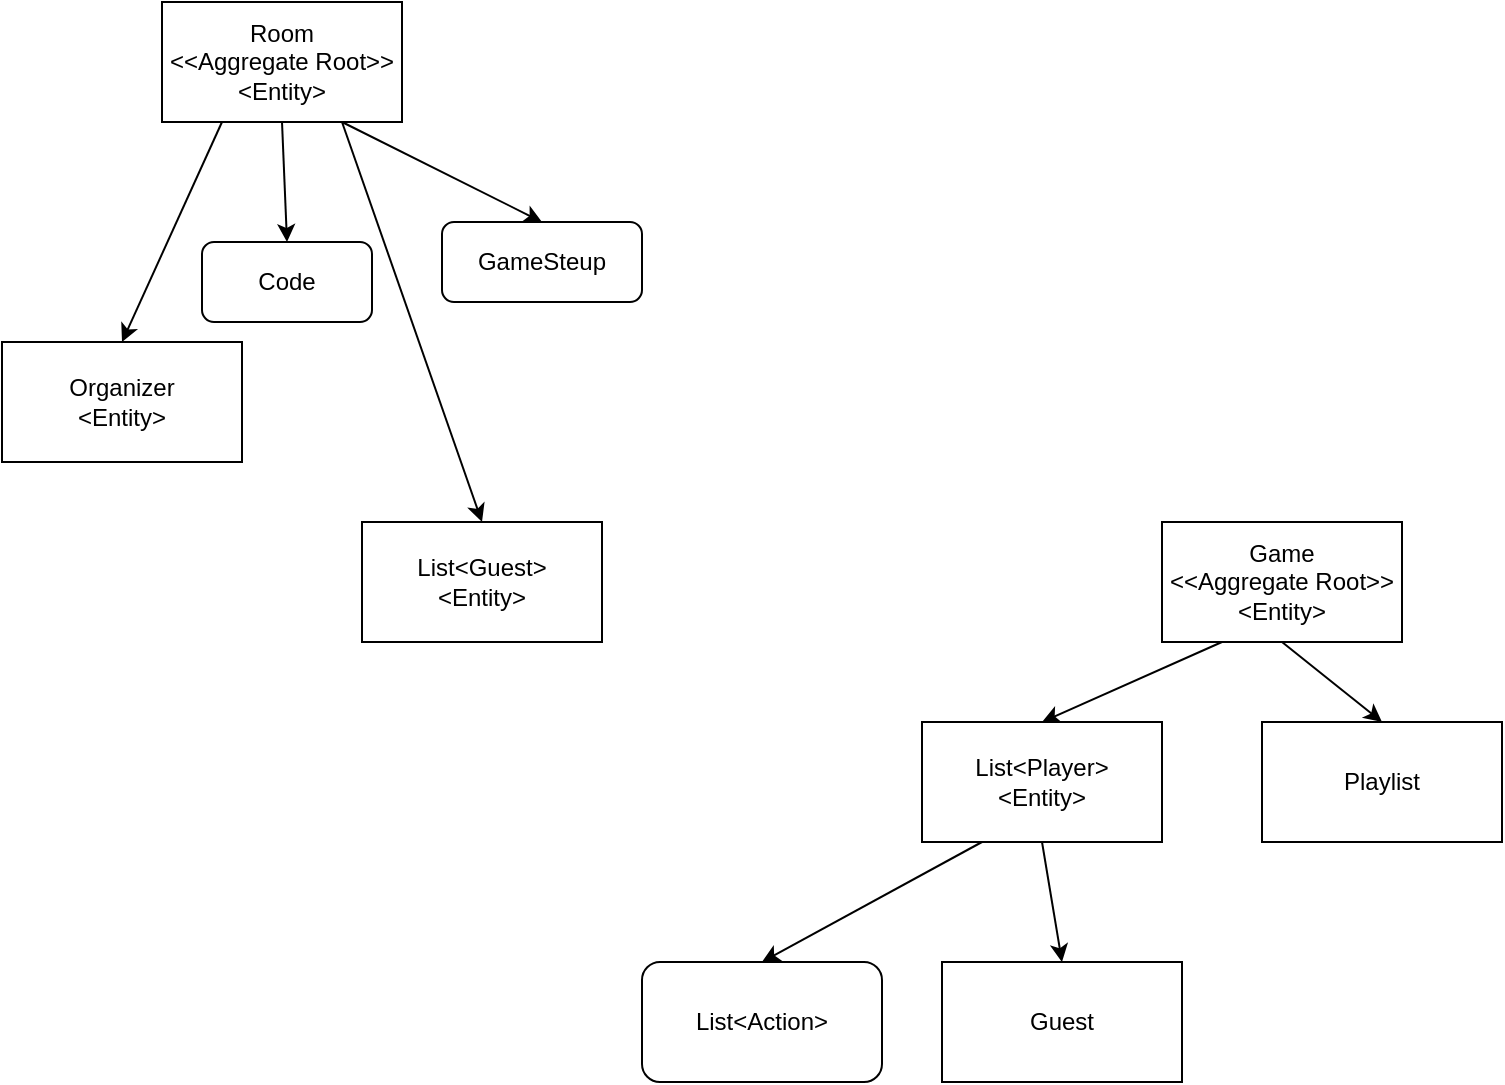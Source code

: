 <mxfile version="13.0.3" type="device" pages="2"><diagram id="GV_jA2Pjxh0TuB6vmbqg" name="Page-1"><mxGraphModel dx="1024" dy="592" grid="1" gridSize="10" guides="1" tooltips="1" connect="1" arrows="1" fold="1" page="1" pageScale="1" pageWidth="850" pageHeight="1100" math="0" shadow="0"><root><mxCell id="0"/><mxCell id="1" parent="0"/><mxCell id="r3exaNWCWshrMRF9h9eh-1" value="Room&lt;br&gt;&amp;lt;&amp;lt;Aggregate Root&amp;gt;&amp;gt;&lt;br&gt;&amp;lt;Entity&amp;gt;" style="rounded=0;whiteSpace=wrap;html=1;" parent="1" vertex="1"><mxGeometry x="140" y="100" width="120" height="60" as="geometry"/></mxCell><mxCell id="r3exaNWCWshrMRF9h9eh-2" value="Organizer&lt;br&gt;&amp;lt;Entity&amp;gt;" style="rounded=0;whiteSpace=wrap;html=1;" parent="1" vertex="1"><mxGeometry x="60" y="270" width="120" height="60" as="geometry"/></mxCell><mxCell id="r3exaNWCWshrMRF9h9eh-3" value="List&amp;lt;Guest&amp;gt;&lt;br&gt;&amp;lt;Entity&amp;gt;" style="rounded=0;whiteSpace=wrap;html=1;" parent="1" vertex="1"><mxGeometry x="240" y="360" width="120" height="60" as="geometry"/></mxCell><mxCell id="r3exaNWCWshrMRF9h9eh-4" value="Code" style="rounded=1;whiteSpace=wrap;html=1;" parent="1" vertex="1"><mxGeometry x="160" y="220" width="85" height="40" as="geometry"/></mxCell><mxCell id="r3exaNWCWshrMRF9h9eh-5" value="GameSteup" style="rounded=1;whiteSpace=wrap;html=1;" parent="1" vertex="1"><mxGeometry x="280" y="210" width="100" height="40" as="geometry"/></mxCell><mxCell id="r3exaNWCWshrMRF9h9eh-6" value="Game&lt;br&gt;&amp;lt;&amp;lt;Aggregate Root&amp;gt;&amp;gt;&lt;br&gt;&amp;lt;Entity&amp;gt;&lt;br&gt;" style="rounded=0;whiteSpace=wrap;html=1;" parent="1" vertex="1"><mxGeometry x="640" y="360" width="120" height="60" as="geometry"/></mxCell><mxCell id="r3exaNWCWshrMRF9h9eh-7" value="" style="endArrow=classic;html=1;exitX=0.25;exitY=1;exitDx=0;exitDy=0;entryX=0.5;entryY=0;entryDx=0;entryDy=0;" parent="1" source="r3exaNWCWshrMRF9h9eh-1" target="r3exaNWCWshrMRF9h9eh-2" edge="1"><mxGeometry width="50" height="50" relative="1" as="geometry"><mxPoint x="150" y="200" as="sourcePoint"/><mxPoint x="200" y="150" as="targetPoint"/></mxGeometry></mxCell><mxCell id="r3exaNWCWshrMRF9h9eh-8" value="" style="endArrow=classic;html=1;exitX=0.5;exitY=1;exitDx=0;exitDy=0;entryX=0.5;entryY=0;entryDx=0;entryDy=0;" parent="1" source="r3exaNWCWshrMRF9h9eh-1" target="r3exaNWCWshrMRF9h9eh-4" edge="1"><mxGeometry width="50" height="50" relative="1" as="geometry"><mxPoint x="290" y="180" as="sourcePoint"/><mxPoint x="340" y="130" as="targetPoint"/></mxGeometry></mxCell><mxCell id="r3exaNWCWshrMRF9h9eh-9" value="" style="endArrow=classic;html=1;exitX=0.75;exitY=1;exitDx=0;exitDy=0;entryX=0.5;entryY=0;entryDx=0;entryDy=0;" parent="1" source="r3exaNWCWshrMRF9h9eh-1" target="r3exaNWCWshrMRF9h9eh-5" edge="1"><mxGeometry width="50" height="50" relative="1" as="geometry"><mxPoint x="290" y="150" as="sourcePoint"/><mxPoint x="297.5" y="220" as="targetPoint"/></mxGeometry></mxCell><mxCell id="3XEEZfyk069QymzryPsa-1" value="List&amp;lt;Player&amp;gt;&lt;br&gt;&amp;lt;Entity&amp;gt;" style="rounded=0;whiteSpace=wrap;html=1;" parent="1" vertex="1"><mxGeometry x="520" y="460" width="120" height="60" as="geometry"/></mxCell><mxCell id="3XEEZfyk069QymzryPsa-2" value="" style="endArrow=classic;html=1;exitX=0.25;exitY=1;exitDx=0;exitDy=0;entryX=0.5;entryY=0;entryDx=0;entryDy=0;" parent="1" source="r3exaNWCWshrMRF9h9eh-6" target="3XEEZfyk069QymzryPsa-1" edge="1"><mxGeometry width="50" height="50" relative="1" as="geometry"><mxPoint x="710" y="500" as="sourcePoint"/><mxPoint x="760" y="450" as="targetPoint"/></mxGeometry></mxCell><mxCell id="mVy-cO4WbV2Zvbti0vv9-1" value="" style="endArrow=classic;html=1;exitX=0.75;exitY=1;exitDx=0;exitDy=0;entryX=0.5;entryY=0;entryDx=0;entryDy=0;" parent="1" source="r3exaNWCWshrMRF9h9eh-1" target="r3exaNWCWshrMRF9h9eh-3" edge="1"><mxGeometry width="50" height="50" relative="1" as="geometry"><mxPoint x="320" y="340" as="sourcePoint"/><mxPoint x="370" y="290" as="targetPoint"/></mxGeometry></mxCell><mxCell id="OQMqfB69gReH6T0A40yO-2" value="List&amp;lt;Action&amp;gt;" style="rounded=1;whiteSpace=wrap;html=1;" parent="1" vertex="1"><mxGeometry x="380" y="580" width="120" height="60" as="geometry"/></mxCell><mxCell id="OQMqfB69gReH6T0A40yO-3" value="" style="endArrow=classic;html=1;exitX=0.25;exitY=1;exitDx=0;exitDy=0;entryX=0.5;entryY=0;entryDx=0;entryDy=0;" parent="1" source="3XEEZfyk069QymzryPsa-1" target="OQMqfB69gReH6T0A40yO-2" edge="1"><mxGeometry width="50" height="50" relative="1" as="geometry"><mxPoint x="650" y="610" as="sourcePoint"/><mxPoint x="700" y="560" as="targetPoint"/></mxGeometry></mxCell><mxCell id="OQMqfB69gReH6T0A40yO-5" value="Guest" style="rounded=0;whiteSpace=wrap;html=1;" parent="1" vertex="1"><mxGeometry x="530" y="580" width="120" height="60" as="geometry"/></mxCell><mxCell id="OQMqfB69gReH6T0A40yO-6" value="" style="endArrow=classic;html=1;exitX=0.5;exitY=1;exitDx=0;exitDy=0;entryX=0.5;entryY=0;entryDx=0;entryDy=0;" parent="1" source="3XEEZfyk069QymzryPsa-1" target="OQMqfB69gReH6T0A40yO-5" edge="1"><mxGeometry width="50" height="50" relative="1" as="geometry"><mxPoint x="670" y="550" as="sourcePoint"/><mxPoint x="720" y="500" as="targetPoint"/></mxGeometry></mxCell><mxCell id="jcnR_8Ob-igvlQHz9n_j-1" value="Playlist" style="rounded=0;whiteSpace=wrap;html=1;" vertex="1" parent="1"><mxGeometry x="690" y="460" width="120" height="60" as="geometry"/></mxCell><mxCell id="jcnR_8Ob-igvlQHz9n_j-2" value="" style="endArrow=classic;html=1;exitX=0.5;exitY=1;exitDx=0;exitDy=0;entryX=0.5;entryY=0;entryDx=0;entryDy=0;" edge="1" parent="1" source="r3exaNWCWshrMRF9h9eh-6" target="jcnR_8Ob-igvlQHz9n_j-1"><mxGeometry width="50" height="50" relative="1" as="geometry"><mxPoint x="790" y="430" as="sourcePoint"/><mxPoint x="840" y="380" as="targetPoint"/></mxGeometry></mxCell></root></mxGraphModel></diagram><diagram id="et8W0lGFmfnHvon4uYYV" name="Page-2"><mxGraphModel dx="1024" dy="592" grid="1" gridSize="10" guides="1" tooltips="1" connect="1" arrows="1" fold="1" page="1" pageScale="1" pageWidth="850" pageHeight="1100" math="0" shadow="0"><root><mxCell id="bOLBnpIJEIc-xGEi8vfq-0"/><mxCell id="bOLBnpIJEIc-xGEi8vfq-1" parent="bOLBnpIJEIc-xGEi8vfq-0"/><mxCell id="bOLBnpIJEIc-xGEi8vfq-2" value="WebClient" style="rounded=0;whiteSpace=wrap;html=1;" parent="bOLBnpIJEIc-xGEi8vfq-1" vertex="1"><mxGeometry x="80" y="80" width="150" height="120" as="geometry"/></mxCell><mxCell id="bOLBnpIJEIc-xGEi8vfq-3" value="Code" style="text;html=1;strokeColor=none;fillColor=none;align=center;verticalAlign=middle;whiteSpace=wrap;rounded=0;" parent="bOLBnpIJEIc-xGEi8vfq-1" vertex="1"><mxGeometry x="100" y="170" width="40" height="20" as="geometry"/></mxCell><mxCell id="bOLBnpIJEIc-xGEi8vfq-4" value="Nick" style="text;html=1;strokeColor=none;fillColor=none;align=center;verticalAlign=middle;whiteSpace=wrap;rounded=0;" parent="bOLBnpIJEIc-xGEi8vfq-1" vertex="1"><mxGeometry x="170" y="170" width="40" height="20" as="geometry"/></mxCell><mxCell id="bOLBnpIJEIc-xGEi8vfq-6" value="GuestId" style="text;html=1;strokeColor=none;fillColor=none;align=center;verticalAlign=middle;whiteSpace=wrap;rounded=0;" parent="bOLBnpIJEIc-xGEi8vfq-1" vertex="1"><mxGeometry x="280" y="100" width="40" height="20" as="geometry"/></mxCell></root></mxGraphModel></diagram></mxfile>